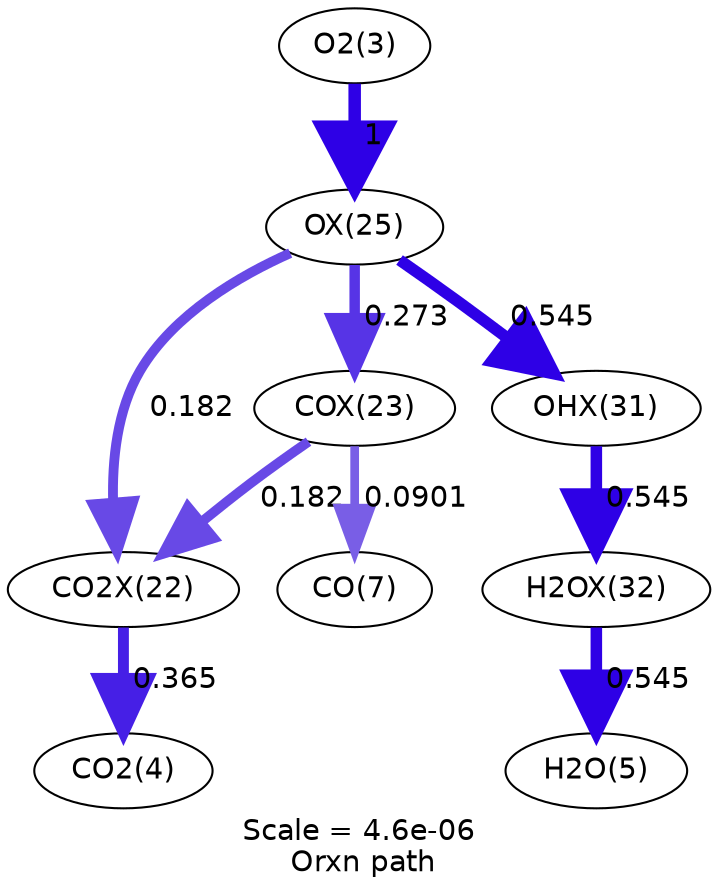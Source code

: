 digraph reaction_paths {
center=1;
s24 -> s5[fontname="Helvetica", penwidth=5.24, arrowsize=2.62, color="0.7, 0.865, 0.9"
, label=" 0.365"];
s25 -> s24[fontname="Helvetica", penwidth=4.72, arrowsize=2.36, color="0.7, 0.682, 0.9"
, label=" 0.182"];
s27 -> s24[fontname="Helvetica", penwidth=4.72, arrowsize=2.36, color="0.7, 0.682, 0.9"
, label=" 0.182"];
s25 -> s8[fontname="Helvetica", penwidth=4.18, arrowsize=2.09, color="0.7, 0.59, 0.9"
, label=" 0.0901"];
s27 -> s25[fontname="Helvetica", penwidth=5.02, arrowsize=2.51, color="0.7, 0.773, 0.9"
, label=" 0.273"];
s4 -> s27[fontname="Helvetica", penwidth=6, arrowsize=3, color="0.7, 1.5, 0.9"
, label=" 1"];
s27 -> s33[fontname="Helvetica", penwidth=5.54, arrowsize=2.77, color="0.7, 1.04, 0.9"
, label=" 0.545"];
s33 -> s34[fontname="Helvetica", penwidth=5.54, arrowsize=2.77, color="0.7, 1.04, 0.9"
, label=" 0.545"];
s34 -> s6[fontname="Helvetica", penwidth=5.54, arrowsize=2.77, color="0.7, 1.04, 0.9"
, label=" 0.545"];
s4 [ fontname="Helvetica", label="O2(3)"];
s5 [ fontname="Helvetica", label="CO2(4)"];
s6 [ fontname="Helvetica", label="H2O(5)"];
s8 [ fontname="Helvetica", label="CO(7)"];
s24 [ fontname="Helvetica", label="CO2X(22)"];
s25 [ fontname="Helvetica", label="COX(23)"];
s27 [ fontname="Helvetica", label="OX(25)"];
s33 [ fontname="Helvetica", label="OHX(31)"];
s34 [ fontname="Helvetica", label="H2OX(32)"];
 label = "Scale = 4.6e-06\l Orxn path";
 fontname = "Helvetica";
}
